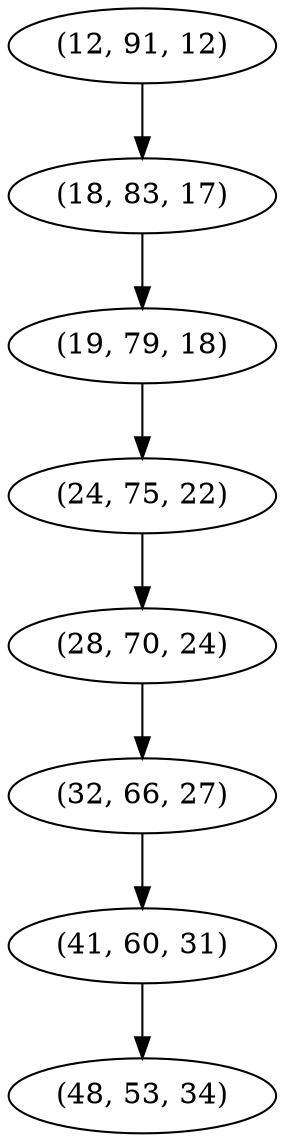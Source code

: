 digraph tree {
    "(12, 91, 12)";
    "(18, 83, 17)";
    "(19, 79, 18)";
    "(24, 75, 22)";
    "(28, 70, 24)";
    "(32, 66, 27)";
    "(41, 60, 31)";
    "(48, 53, 34)";
    "(12, 91, 12)" -> "(18, 83, 17)";
    "(18, 83, 17)" -> "(19, 79, 18)";
    "(19, 79, 18)" -> "(24, 75, 22)";
    "(24, 75, 22)" -> "(28, 70, 24)";
    "(28, 70, 24)" -> "(32, 66, 27)";
    "(32, 66, 27)" -> "(41, 60, 31)";
    "(41, 60, 31)" -> "(48, 53, 34)";
}
